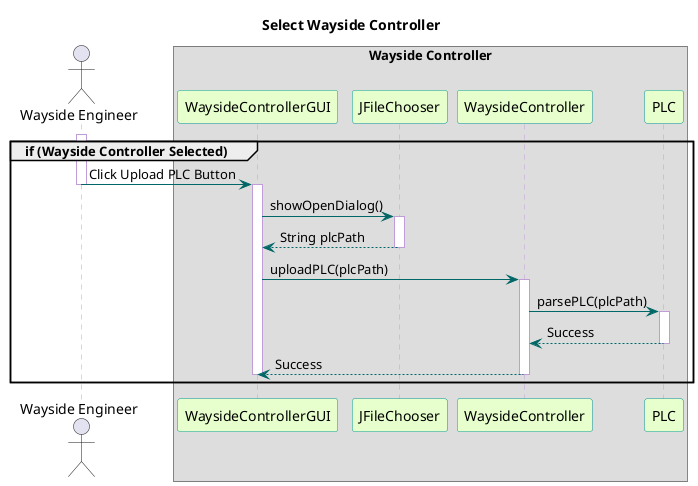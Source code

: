 @startuml

title Select Wayside Controller

skinparam sequence {
  BackgroundColor transparent
  ParticipantBackgroundColor #e6ffcc
  ParticipantBorderColor 	#049595
  PackageBorderCOlor  #049595
  ArrowColor #006666
  LifeLineBorderColor #c09cd9
}

actor "Wayside Engineer"
box "Wayside Controller"
participant WaysideControllerGUI
participant JFileChooser
participant WaysideController
participant PLC
end box

group if (Wayside Controller Selected)
	activate "Wayside Engineer"
	"Wayside Engineer" -> WaysideControllerGUI : Click Upload PLC Button
	deactivate "Wayside Engineer"

	activate WaysideControllerGUI
	WaysideControllerGUI -> JFileChooser : showOpenDialog()
	
	activate JFileChooser
	JFileChooser --> WaysideControllerGUI : String plcPath
	deactivate JFileChooser
	WaysideControllerGUI -> WaysideController : uploadPLC(plcPath)

	activate WaysideController
	WaysideController -> PLC : parsePLC(plcPath)
	
	activate PLC
	PLC --> WaysideController : Success
	deactivate PLC
	WaysideController --> WaysideControllerGUI : Success
	deactivate WaysideController
	deactivate WaysideControllerGUI
end

@enduml